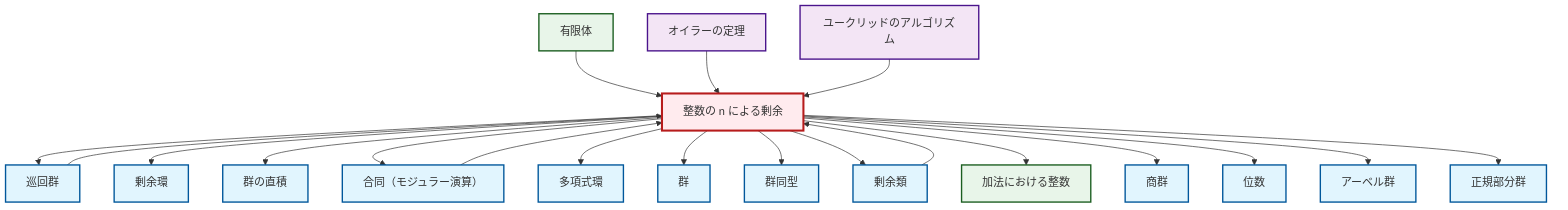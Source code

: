 graph TD
    classDef definition fill:#e1f5fe,stroke:#01579b,stroke-width:2px
    classDef theorem fill:#f3e5f5,stroke:#4a148c,stroke-width:2px
    classDef axiom fill:#fff3e0,stroke:#e65100,stroke-width:2px
    classDef example fill:#e8f5e9,stroke:#1b5e20,stroke-width:2px
    classDef current fill:#ffebee,stroke:#b71c1c,stroke-width:3px
    thm-euclidean-algorithm["ユークリッドのアルゴリズム"]:::theorem
    ex-quotient-integers-mod-n["整数の n による剰余"]:::example
    def-isomorphism["群同型"]:::definition
    def-quotient-ring["剰余環"]:::definition
    ex-finite-field["有限体"]:::example
    thm-euler["オイラーの定理"]:::theorem
    def-order["位数"]:::definition
    def-coset["剰余類"]:::definition
    def-polynomial-ring["多項式環"]:::definition
    def-quotient-group["商群"]:::definition
    def-direct-product["群の直積"]:::definition
    def-abelian-group["アーベル群"]:::definition
    def-group["群"]:::definition
    def-congruence["合同（モジュラー演算）"]:::definition
    def-cyclic-group["巡回群"]:::definition
    def-normal-subgroup["正規部分群"]:::definition
    ex-integers-addition["加法における整数"]:::example
    ex-quotient-integers-mod-n --> def-cyclic-group
    ex-finite-field --> ex-quotient-integers-mod-n
    ex-quotient-integers-mod-n --> def-quotient-ring
    ex-quotient-integers-mod-n --> def-direct-product
    ex-quotient-integers-mod-n --> def-congruence
    def-coset --> ex-quotient-integers-mod-n
    ex-quotient-integers-mod-n --> def-polynomial-ring
    def-cyclic-group --> ex-quotient-integers-mod-n
    ex-quotient-integers-mod-n --> def-group
    thm-euler --> ex-quotient-integers-mod-n
    thm-euclidean-algorithm --> ex-quotient-integers-mod-n
    ex-quotient-integers-mod-n --> def-isomorphism
    ex-quotient-integers-mod-n --> def-coset
    ex-quotient-integers-mod-n --> ex-integers-addition
    ex-quotient-integers-mod-n --> def-quotient-group
    ex-quotient-integers-mod-n --> def-order
    ex-quotient-integers-mod-n --> def-abelian-group
    ex-quotient-integers-mod-n --> def-normal-subgroup
    def-congruence --> ex-quotient-integers-mod-n
    class ex-quotient-integers-mod-n current